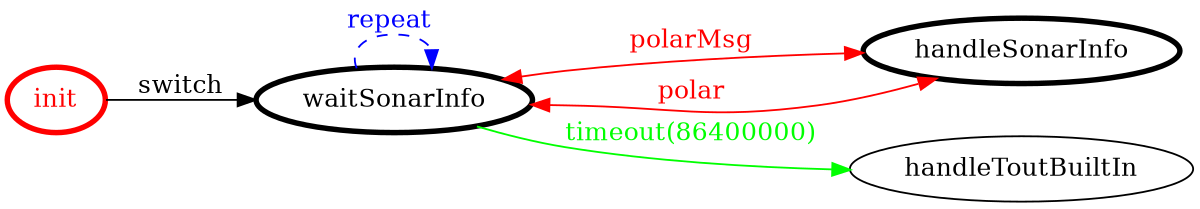 /*
*
* A GraphViz DOT FSM description 
* Please use a GraphViz visualizer (like http://www.webgraphviz.com)
*  
*/

digraph finite_state_machine {
	rankdir=LR
	size="8,5"
	
	init [ color = red ][ fontcolor = red ][ penwidth = 3 ]
	waitSonarInfo [ color = black ][ fontcolor = black ][ penwidth = 3 ]
	handleSonarInfo [ color = black ][ fontcolor = black ][ penwidth = 3 ]
	
	waitSonarInfo -> handleSonarInfo [ label = "polarMsg" ][ color = red ][ fontcolor = red ][ dir = both ]
	waitSonarInfo -> handleToutBuiltIn [ label = "timeout(86400000)" ][ color = green ][ fontcolor = green ]
	init -> waitSonarInfo [ label = "switch" ][ color = black ][ fontcolor = black ]
	waitSonarInfo -> waitSonarInfo [ label = "repeat "][ style = dashed ][ color = blue ][ fontcolor = blue ]
	waitSonarInfo -> handleSonarInfo [ label = "polar" ][ color = red ][ fontcolor = red ][ dir = both ]
}
